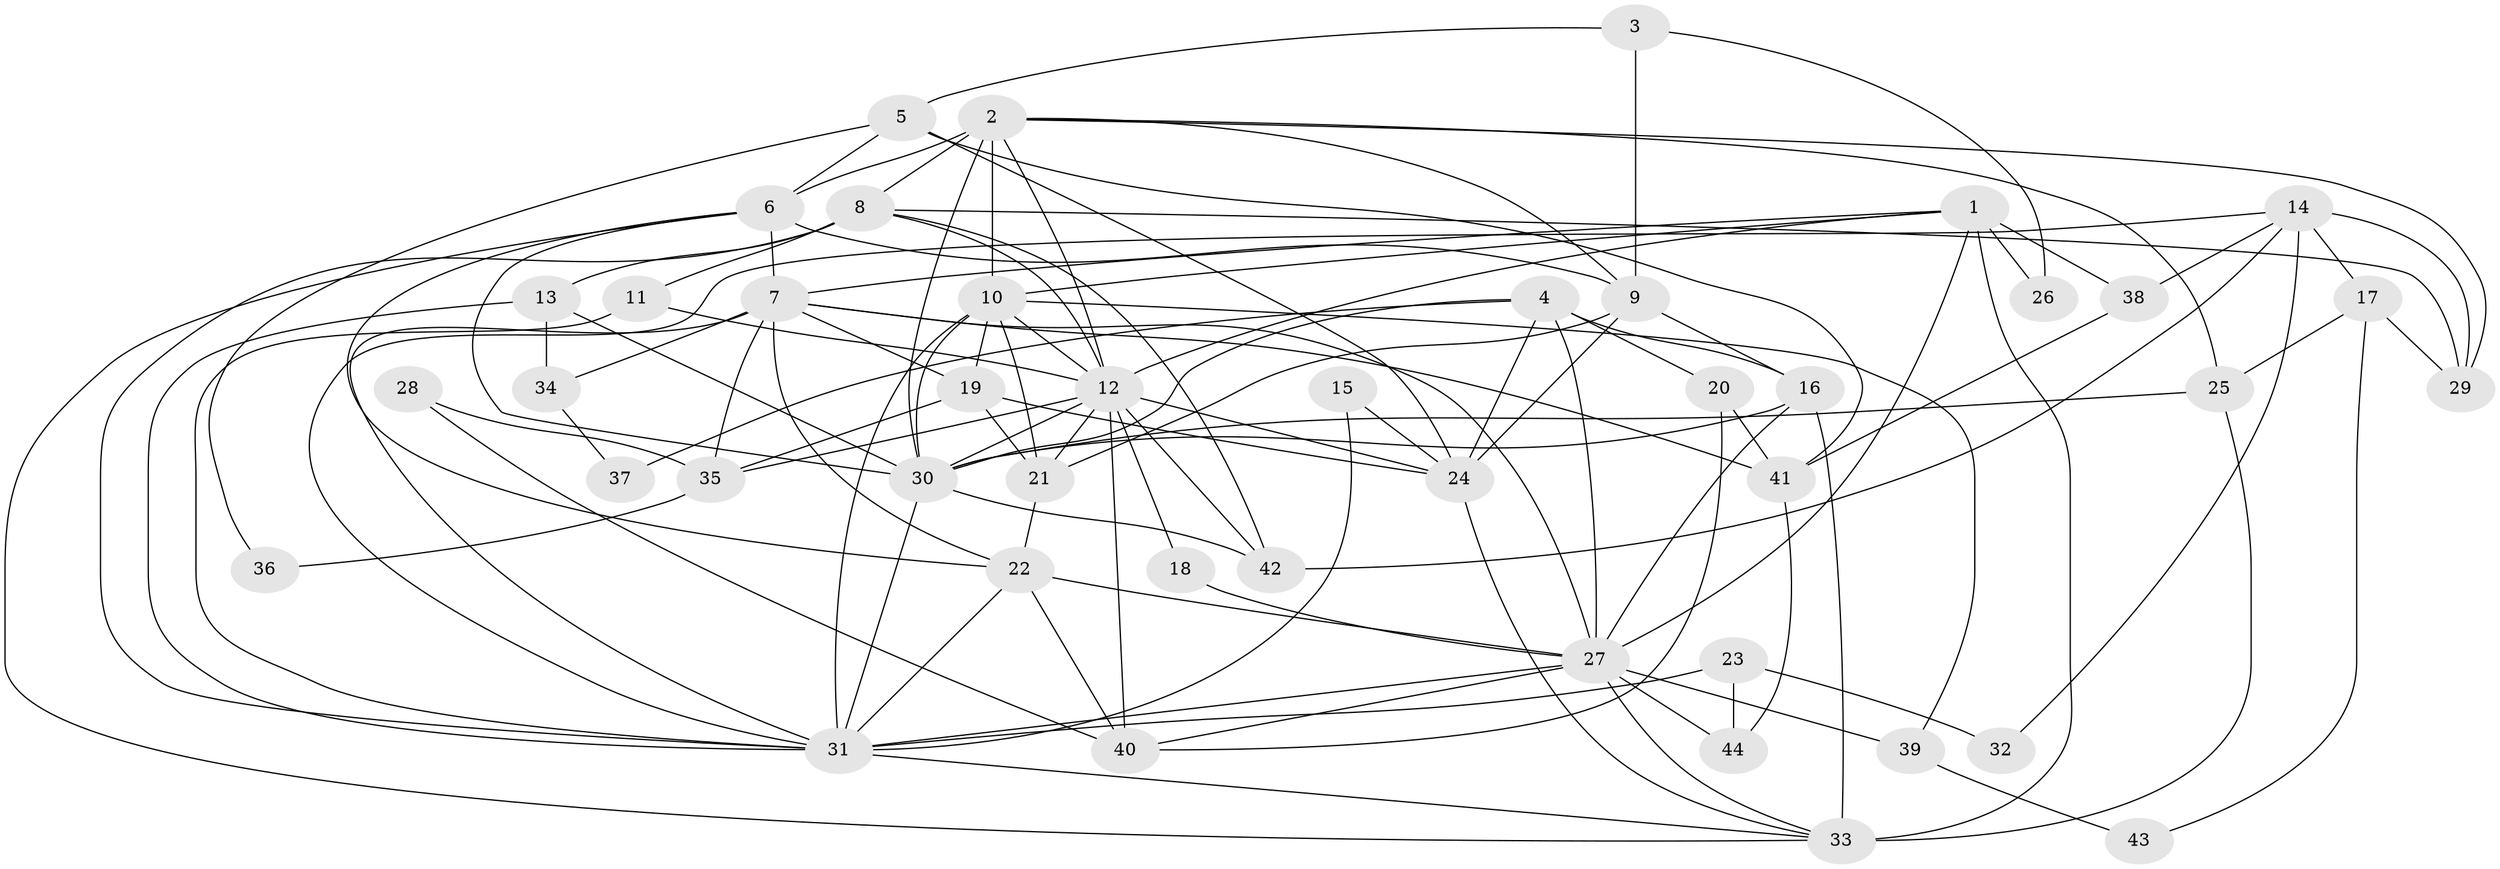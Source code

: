 // original degree distribution, {6: 0.09090909090909091, 4: 0.2840909090909091, 3: 0.25, 5: 0.14772727272727273, 2: 0.1590909090909091, 7: 0.03409090909090909, 8: 0.03409090909090909}
// Generated by graph-tools (version 1.1) at 2025/35/03/09/25 02:35:56]
// undirected, 44 vertices, 112 edges
graph export_dot {
graph [start="1"]
  node [color=gray90,style=filled];
  1;
  2;
  3;
  4;
  5;
  6;
  7;
  8;
  9;
  10;
  11;
  12;
  13;
  14;
  15;
  16;
  17;
  18;
  19;
  20;
  21;
  22;
  23;
  24;
  25;
  26;
  27;
  28;
  29;
  30;
  31;
  32;
  33;
  34;
  35;
  36;
  37;
  38;
  39;
  40;
  41;
  42;
  43;
  44;
  1 -- 7 [weight=1.0];
  1 -- 10 [weight=1.0];
  1 -- 12 [weight=1.0];
  1 -- 26 [weight=1.0];
  1 -- 27 [weight=1.0];
  1 -- 33 [weight=3.0];
  1 -- 38 [weight=1.0];
  2 -- 6 [weight=2.0];
  2 -- 8 [weight=2.0];
  2 -- 9 [weight=1.0];
  2 -- 10 [weight=2.0];
  2 -- 12 [weight=1.0];
  2 -- 25 [weight=1.0];
  2 -- 29 [weight=1.0];
  2 -- 30 [weight=1.0];
  3 -- 5 [weight=1.0];
  3 -- 9 [weight=1.0];
  3 -- 26 [weight=1.0];
  4 -- 16 [weight=1.0];
  4 -- 20 [weight=1.0];
  4 -- 24 [weight=1.0];
  4 -- 27 [weight=2.0];
  4 -- 30 [weight=1.0];
  4 -- 37 [weight=1.0];
  5 -- 6 [weight=1.0];
  5 -- 24 [weight=1.0];
  5 -- 36 [weight=1.0];
  5 -- 41 [weight=1.0];
  6 -- 7 [weight=1.0];
  6 -- 9 [weight=1.0];
  6 -- 22 [weight=1.0];
  6 -- 30 [weight=2.0];
  6 -- 33 [weight=1.0];
  7 -- 19 [weight=1.0];
  7 -- 22 [weight=1.0];
  7 -- 27 [weight=2.0];
  7 -- 31 [weight=1.0];
  7 -- 34 [weight=2.0];
  7 -- 35 [weight=1.0];
  7 -- 41 [weight=1.0];
  8 -- 11 [weight=1.0];
  8 -- 12 [weight=2.0];
  8 -- 13 [weight=1.0];
  8 -- 29 [weight=1.0];
  8 -- 31 [weight=2.0];
  8 -- 42 [weight=1.0];
  9 -- 16 [weight=1.0];
  9 -- 21 [weight=1.0];
  9 -- 24 [weight=1.0];
  10 -- 12 [weight=1.0];
  10 -- 19 [weight=1.0];
  10 -- 21 [weight=1.0];
  10 -- 30 [weight=1.0];
  10 -- 31 [weight=1.0];
  10 -- 39 [weight=1.0];
  11 -- 12 [weight=1.0];
  11 -- 31 [weight=1.0];
  12 -- 18 [weight=1.0];
  12 -- 21 [weight=1.0];
  12 -- 24 [weight=1.0];
  12 -- 30 [weight=1.0];
  12 -- 35 [weight=1.0];
  12 -- 40 [weight=1.0];
  12 -- 42 [weight=1.0];
  13 -- 30 [weight=1.0];
  13 -- 31 [weight=1.0];
  13 -- 34 [weight=1.0];
  14 -- 17 [weight=1.0];
  14 -- 29 [weight=1.0];
  14 -- 31 [weight=1.0];
  14 -- 32 [weight=1.0];
  14 -- 38 [weight=1.0];
  14 -- 42 [weight=1.0];
  15 -- 24 [weight=1.0];
  15 -- 31 [weight=1.0];
  16 -- 27 [weight=1.0];
  16 -- 30 [weight=2.0];
  16 -- 33 [weight=1.0];
  17 -- 25 [weight=1.0];
  17 -- 29 [weight=1.0];
  17 -- 43 [weight=1.0];
  18 -- 27 [weight=1.0];
  19 -- 21 [weight=1.0];
  19 -- 24 [weight=1.0];
  19 -- 35 [weight=1.0];
  20 -- 40 [weight=1.0];
  20 -- 41 [weight=1.0];
  21 -- 22 [weight=1.0];
  22 -- 27 [weight=1.0];
  22 -- 31 [weight=1.0];
  22 -- 40 [weight=1.0];
  23 -- 31 [weight=1.0];
  23 -- 32 [weight=1.0];
  23 -- 44 [weight=1.0];
  24 -- 33 [weight=1.0];
  25 -- 30 [weight=1.0];
  25 -- 33 [weight=1.0];
  27 -- 31 [weight=1.0];
  27 -- 33 [weight=1.0];
  27 -- 39 [weight=1.0];
  27 -- 40 [weight=1.0];
  27 -- 44 [weight=1.0];
  28 -- 35 [weight=1.0];
  28 -- 40 [weight=1.0];
  30 -- 31 [weight=1.0];
  30 -- 42 [weight=1.0];
  31 -- 33 [weight=1.0];
  34 -- 37 [weight=1.0];
  35 -- 36 [weight=1.0];
  38 -- 41 [weight=1.0];
  39 -- 43 [weight=1.0];
  41 -- 44 [weight=1.0];
}
